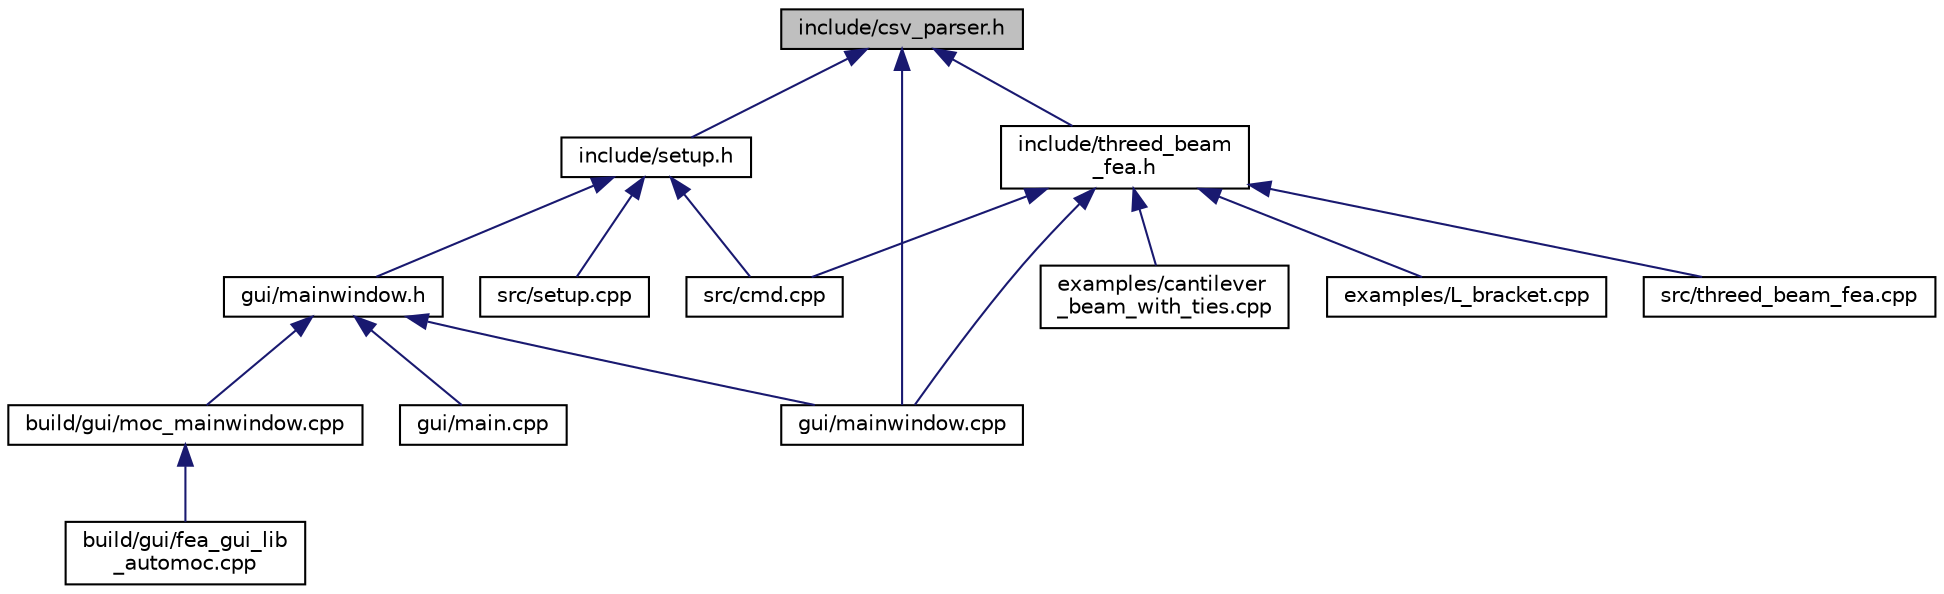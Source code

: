 digraph "include/csv_parser.h"
{
  edge [fontname="Helvetica",fontsize="10",labelfontname="Helvetica",labelfontsize="10"];
  node [fontname="Helvetica",fontsize="10",shape=record];
  Node1 [label="include/csv_parser.h",height=0.2,width=0.4,color="black", fillcolor="grey75", style="filled", fontcolor="black"];
  Node1 -> Node2 [dir="back",color="midnightblue",fontsize="10",style="solid",fontname="Helvetica"];
  Node2 [label="gui/mainwindow.cpp",height=0.2,width=0.4,color="black", fillcolor="white", style="filled",URL="$mainwindow_8cpp.html"];
  Node1 -> Node3 [dir="back",color="midnightblue",fontsize="10",style="solid",fontname="Helvetica"];
  Node3 [label="include/setup.h",height=0.2,width=0.4,color="black", fillcolor="white", style="filled",URL="$setup_8h.html"];
  Node3 -> Node4 [dir="back",color="midnightblue",fontsize="10",style="solid",fontname="Helvetica"];
  Node4 [label="gui/mainwindow.h",height=0.2,width=0.4,color="black", fillcolor="white", style="filled",URL="$mainwindow_8h.html"];
  Node4 -> Node5 [dir="back",color="midnightblue",fontsize="10",style="solid",fontname="Helvetica"];
  Node5 [label="build/gui/moc_mainwindow.cpp",height=0.2,width=0.4,color="black", fillcolor="white", style="filled",URL="$moc__mainwindow_8cpp.html"];
  Node5 -> Node6 [dir="back",color="midnightblue",fontsize="10",style="solid",fontname="Helvetica"];
  Node6 [label="build/gui/fea_gui_lib\l_automoc.cpp",height=0.2,width=0.4,color="black", fillcolor="white", style="filled",URL="$fea__gui__lib__automoc_8cpp.html"];
  Node4 -> Node7 [dir="back",color="midnightblue",fontsize="10",style="solid",fontname="Helvetica"];
  Node7 [label="gui/main.cpp",height=0.2,width=0.4,color="black", fillcolor="white", style="filled",URL="$main_8cpp.html"];
  Node4 -> Node2 [dir="back",color="midnightblue",fontsize="10",style="solid",fontname="Helvetica"];
  Node3 -> Node8 [dir="back",color="midnightblue",fontsize="10",style="solid",fontname="Helvetica"];
  Node8 [label="src/cmd.cpp",height=0.2,width=0.4,color="black", fillcolor="white", style="filled",URL="$cmd_8cpp.html"];
  Node3 -> Node9 [dir="back",color="midnightblue",fontsize="10",style="solid",fontname="Helvetica"];
  Node9 [label="src/setup.cpp",height=0.2,width=0.4,color="black", fillcolor="white", style="filled",URL="$setup_8cpp.html"];
  Node1 -> Node10 [dir="back",color="midnightblue",fontsize="10",style="solid",fontname="Helvetica"];
  Node10 [label="include/threed_beam\l_fea.h",height=0.2,width=0.4,color="black", fillcolor="white", style="filled",URL="$threed__beam__fea_8h.html"];
  Node10 -> Node11 [dir="back",color="midnightblue",fontsize="10",style="solid",fontname="Helvetica"];
  Node11 [label="examples/cantilever\l_beam_with_ties.cpp",height=0.2,width=0.4,color="black", fillcolor="white", style="filled",URL="$cantilever__beam__with__ties_8cpp.html"];
  Node10 -> Node12 [dir="back",color="midnightblue",fontsize="10",style="solid",fontname="Helvetica"];
  Node12 [label="examples/L_bracket.cpp",height=0.2,width=0.4,color="black", fillcolor="white", style="filled",URL="$_l__bracket_8cpp.html"];
  Node10 -> Node2 [dir="back",color="midnightblue",fontsize="10",style="solid",fontname="Helvetica"];
  Node10 -> Node8 [dir="back",color="midnightblue",fontsize="10",style="solid",fontname="Helvetica"];
  Node10 -> Node13 [dir="back",color="midnightblue",fontsize="10",style="solid",fontname="Helvetica"];
  Node13 [label="src/threed_beam_fea.cpp",height=0.2,width=0.4,color="black", fillcolor="white", style="filled",URL="$threed__beam__fea_8cpp.html"];
}
